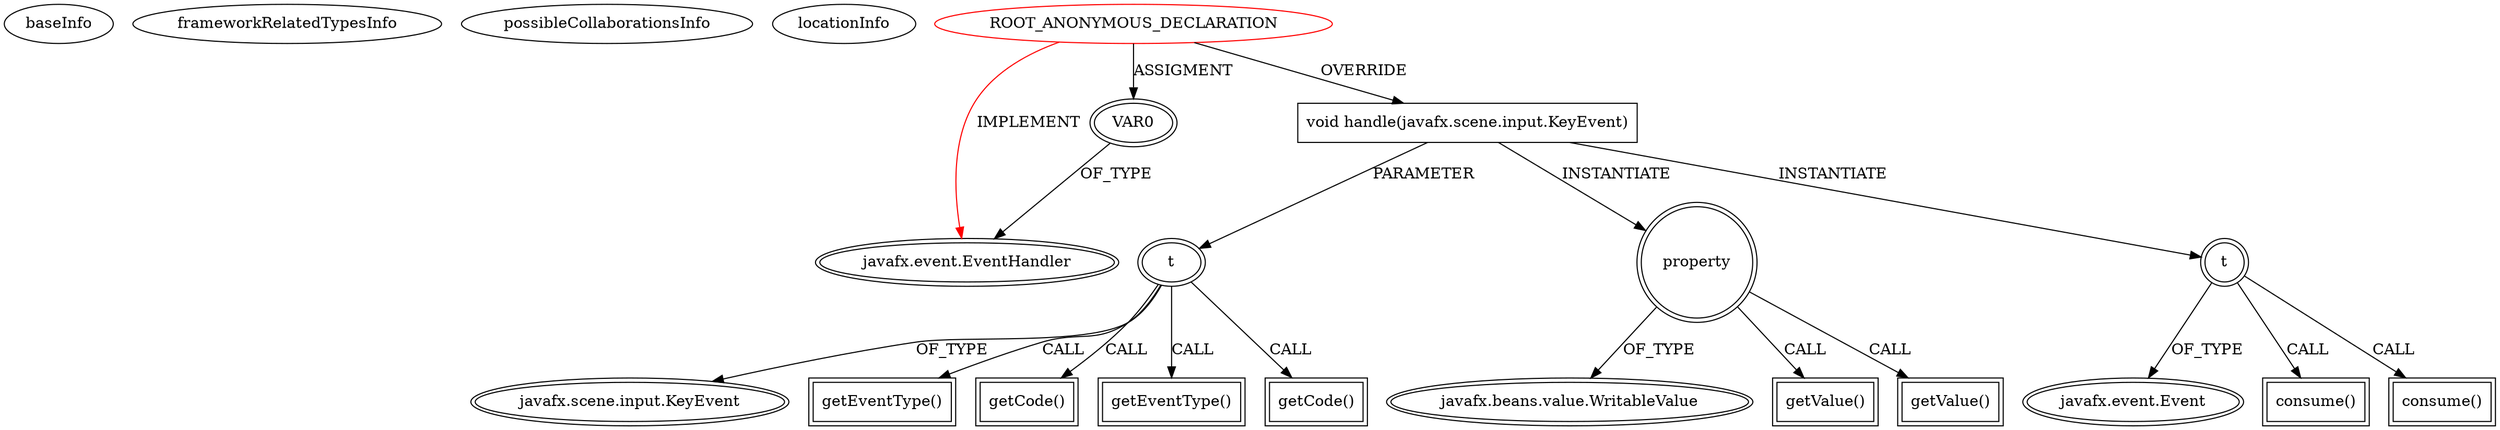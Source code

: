 digraph {
baseInfo[graphId=3398,category="extension_graph",isAnonymous=true,possibleRelation=false]
frameworkRelatedTypesInfo[0="javafx.event.EventHandler"]
possibleCollaborationsInfo[]
locationInfo[projectName="jperedadnr-RiggedHand",filePath="/jperedadnr-RiggedHand/RiggedHand-master/src/utils/DragSupport.java",contextSignature="void DragSupport(javafx.scene.Scene,javafx.scene.input.KeyCode,javafx.scene.input.MouseButton,javafx.geometry.Orientation,javafx.beans.property.Property,double)",graphId="3398"]
0[label="ROOT_ANONYMOUS_DECLARATION",vertexType="ROOT_ANONYMOUS_DECLARATION",isFrameworkType=false,color=red]
1[label="javafx.event.EventHandler",vertexType="FRAMEWORK_INTERFACE_TYPE",isFrameworkType=true,peripheries=2]
2[label="VAR0",vertexType="OUTSIDE_VARIABLE_EXPRESION",isFrameworkType=true,peripheries=2]
4[label="void handle(javafx.scene.input.KeyEvent)",vertexType="OVERRIDING_METHOD_DECLARATION",isFrameworkType=false,shape=box]
5[label="t",vertexType="PARAMETER_DECLARATION",isFrameworkType=true,peripheries=2]
6[label="javafx.scene.input.KeyEvent",vertexType="FRAMEWORK_CLASS_TYPE",isFrameworkType=true,peripheries=2]
8[label="getEventType()",vertexType="INSIDE_CALL",isFrameworkType=true,peripheries=2,shape=box]
10[label="getCode()",vertexType="INSIDE_CALL",isFrameworkType=true,peripheries=2,shape=box]
11[label="property",vertexType="VARIABLE_EXPRESION",isFrameworkType=true,peripheries=2,shape=circle]
13[label="javafx.beans.value.WritableValue",vertexType="FRAMEWORK_INTERFACE_TYPE",isFrameworkType=true,peripheries=2]
12[label="getValue()",vertexType="INSIDE_CALL",isFrameworkType=true,peripheries=2,shape=box]
14[label="t",vertexType="VARIABLE_EXPRESION",isFrameworkType=true,peripheries=2,shape=circle]
16[label="javafx.event.Event",vertexType="FRAMEWORK_CLASS_TYPE",isFrameworkType=true,peripheries=2]
15[label="consume()",vertexType="INSIDE_CALL",isFrameworkType=true,peripheries=2,shape=box]
18[label="getEventType()",vertexType="INSIDE_CALL",isFrameworkType=true,peripheries=2,shape=box]
20[label="getCode()",vertexType="INSIDE_CALL",isFrameworkType=true,peripheries=2,shape=box]
22[label="getValue()",vertexType="INSIDE_CALL",isFrameworkType=true,peripheries=2,shape=box]
24[label="consume()",vertexType="INSIDE_CALL",isFrameworkType=true,peripheries=2,shape=box]
0->1[label="IMPLEMENT",color=red]
0->2[label="ASSIGMENT"]
2->1[label="OF_TYPE"]
0->4[label="OVERRIDE"]
5->6[label="OF_TYPE"]
4->5[label="PARAMETER"]
5->8[label="CALL"]
5->10[label="CALL"]
4->11[label="INSTANTIATE"]
11->13[label="OF_TYPE"]
11->12[label="CALL"]
4->14[label="INSTANTIATE"]
14->16[label="OF_TYPE"]
14->15[label="CALL"]
5->18[label="CALL"]
5->20[label="CALL"]
11->22[label="CALL"]
14->24[label="CALL"]
}
